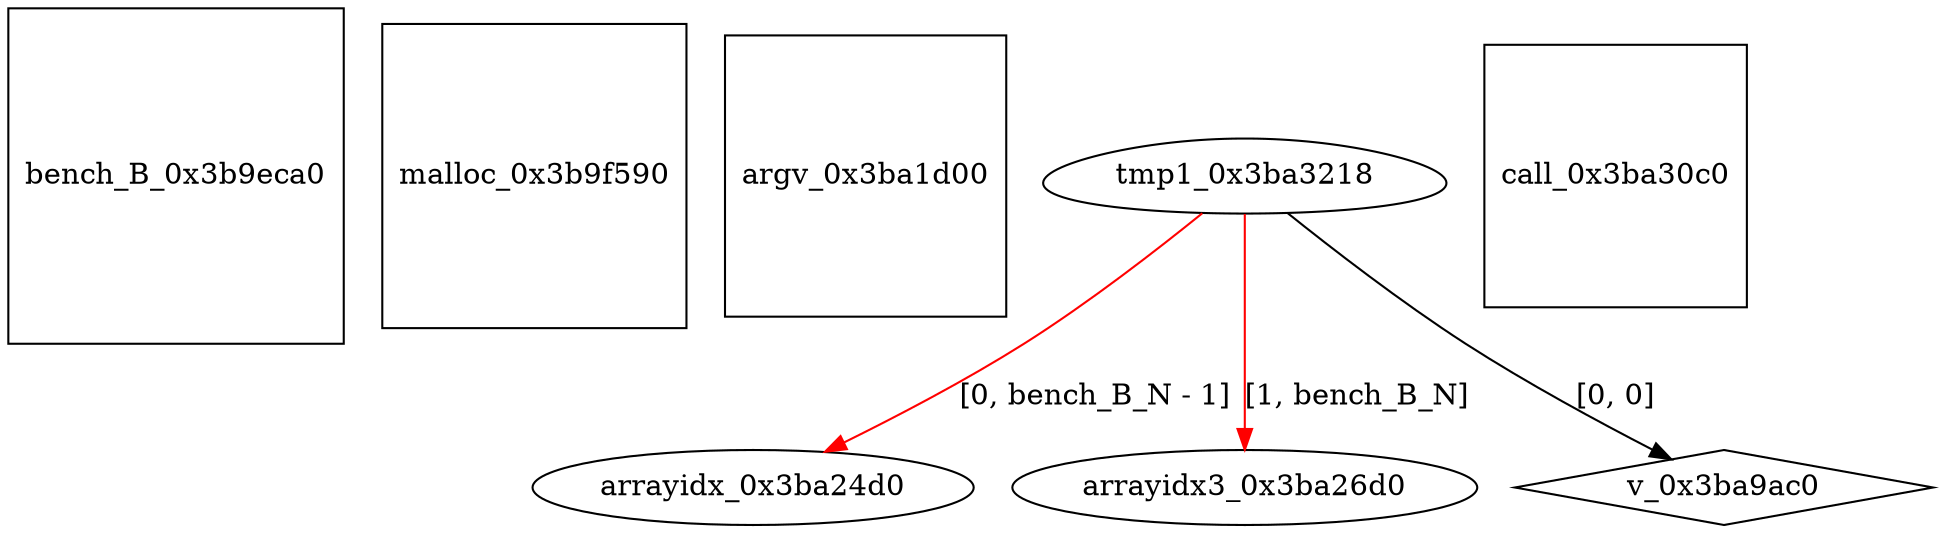 digraph grafico {
"bench_B_0x3b9eca0" [shape=square];
"malloc_0x3b9f590" [shape=square];
"argv_0x3ba1d00" [shape=square];
"arrayidx_0x3ba24d0" [shape=ellipse];
"tmp1_0x3ba3218" -> "arrayidx_0x3ba24d0" [label="[0, bench_B_N - 1]",color=red];
"arrayidx3_0x3ba26d0" [shape=ellipse];
"tmp1_0x3ba3218" -> "arrayidx3_0x3ba26d0" [label="[1, bench_B_N]",color=red];
"call_0x3ba30c0" [shape=square];
"tmp1_0x3ba3218" [shape=egg];
"v_0x3ba9ac0" [shape=diamond];
"tmp1_0x3ba3218" -> "v_0x3ba9ac0" [label="[0, 0]"];
}